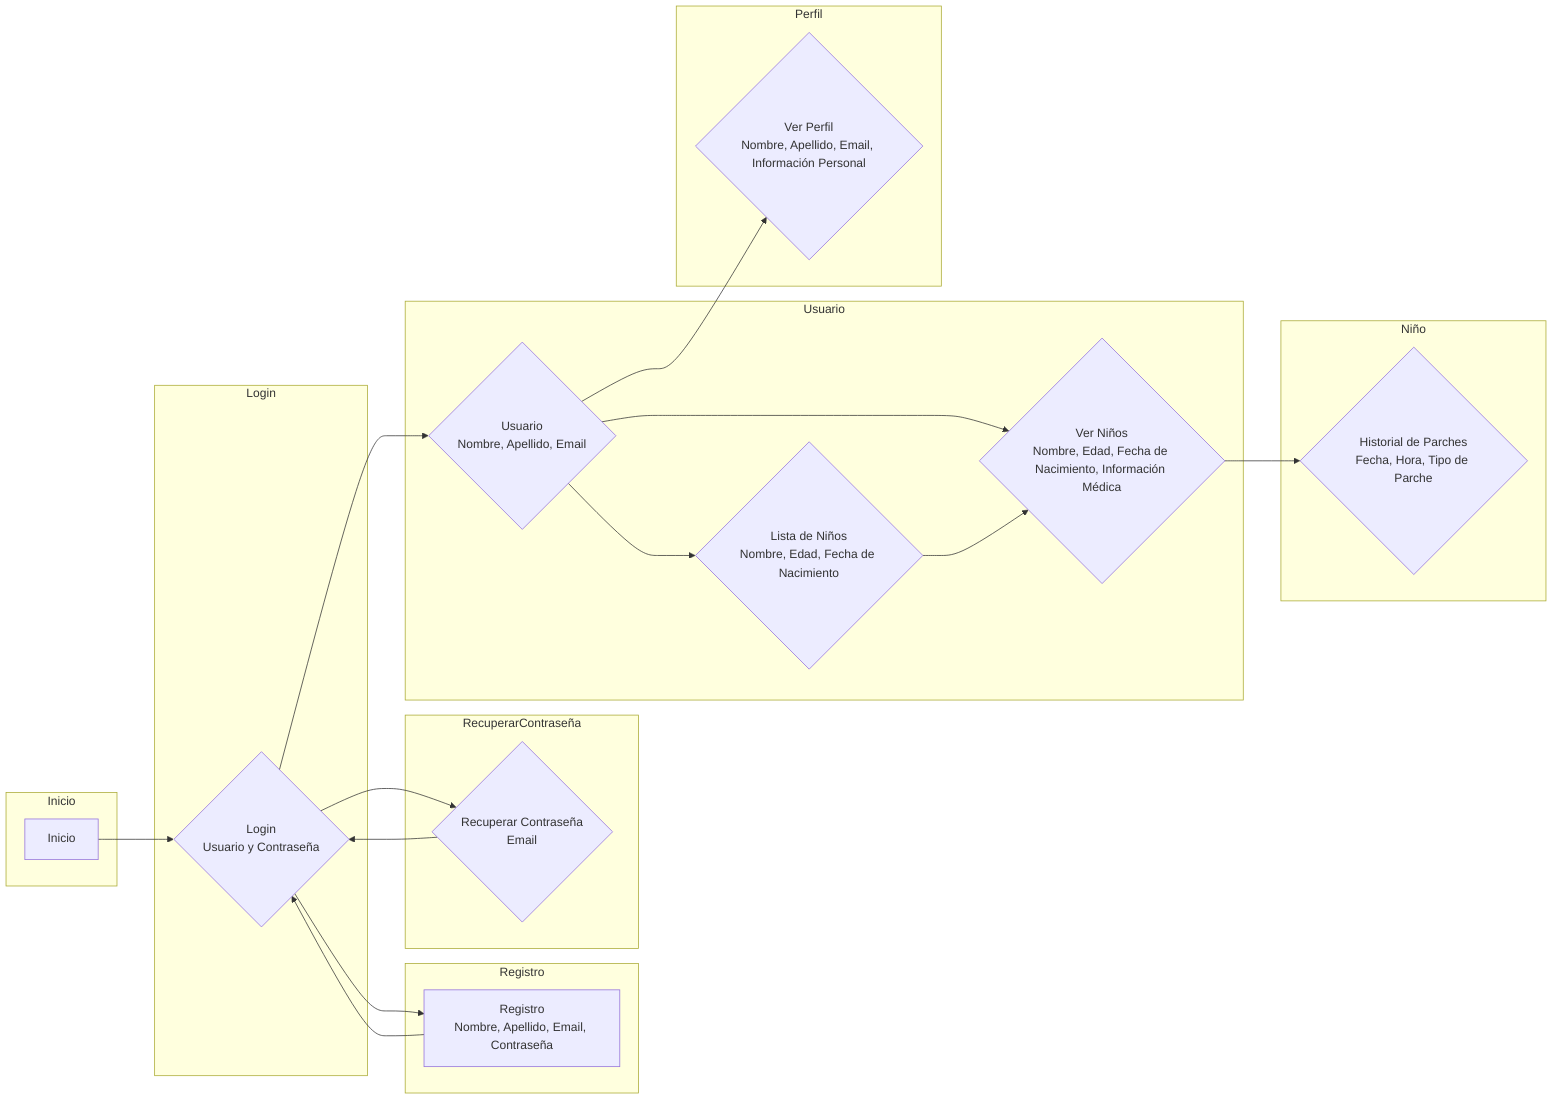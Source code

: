 graph LR
    subgraph Inicio
        A[Inicio]
    end
    subgraph Login
        B{Login<br>Usuario y Contraseña}
    end
    subgraph Registro
        C[Registro<br>Nombre, Apellido, Email, Contraseña]
    end
    subgraph RecuperarContraseña
        D{Recuperar Contraseña<br>Email}
    end
    subgraph Usuario
        E{Usuario<br>Nombre, Apellido, Email}
        I{Lista de Niños<br>Nombre, Edad, Fecha de Nacimiento}
        G{Ver Niños<br>Nombre, Edad, Fecha de Nacimiento, Información Médica}
    end
    subgraph Perfil
        F{Ver Perfil<br>Nombre, Apellido, Email, Información Personal}
    end
    subgraph Niño
        H{Historial de Parches<br>Fecha, Hora, Tipo de Parche}
    end

    A --> B
    B --> C
    B --> D
    C --> B
    D --> B
    B --> E
    E --> F
    E --> I
    E --> G
    I --> G
    G --> H